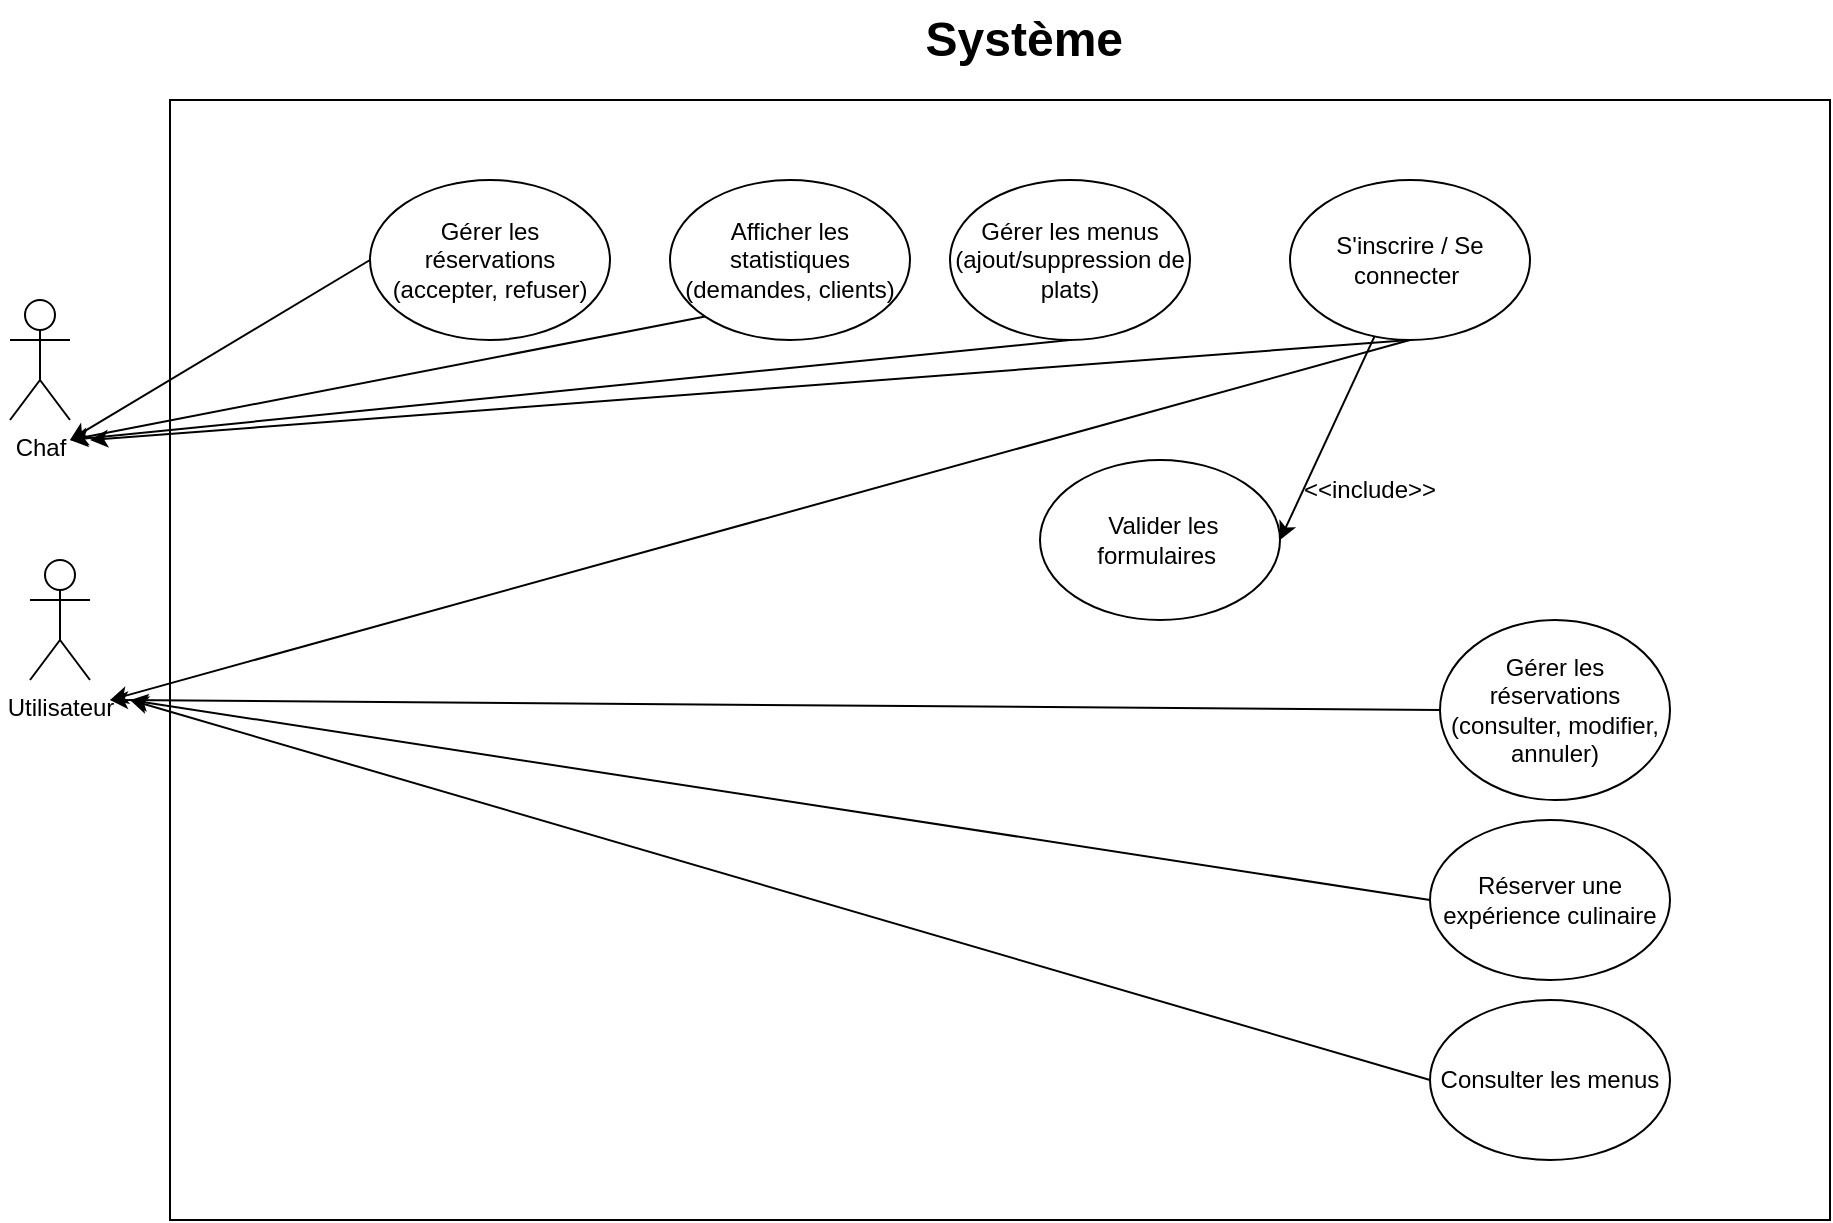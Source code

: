 <mxfile>
    <diagram id="TuyZSwtCGOHhWqjR50Bs" name="Page-1">
        <mxGraphModel dx="1047" dy="1862" grid="1" gridSize="10" guides="1" tooltips="1" connect="1" arrows="1" fold="1" page="1" pageScale="1" pageWidth="850" pageHeight="1100" math="0" shadow="0">
            <root>
                <mxCell id="0"/>
                <mxCell id="1" parent="0"/>
                <mxCell id="2" value="Chaf" style="shape=umlActor;verticalLabelPosition=bottom;verticalAlign=top;html=1;outlineConnect=0;" vertex="1" parent="1">
                    <mxGeometry x="40" y="140" width="30" height="60" as="geometry"/>
                </mxCell>
                <mxCell id="3" value="&amp;nbsp;Utilisateur&amp;nbsp;" style="shape=umlActor;verticalLabelPosition=bottom;verticalAlign=top;html=1;outlineConnect=0;" vertex="1" parent="1">
                    <mxGeometry x="50" y="270" width="30" height="60" as="geometry"/>
                </mxCell>
                <mxCell id="4" value="" style="rounded=0;whiteSpace=wrap;html=1;" vertex="1" parent="1">
                    <mxGeometry x="120" y="40" width="830" height="560" as="geometry"/>
                </mxCell>
                <mxCell id="7" value="Système&amp;nbsp;" style="text;strokeColor=none;fillColor=none;html=1;fontSize=24;fontStyle=1;verticalAlign=middle;align=center;" vertex="1" parent="1">
                    <mxGeometry x="500" y="-10" width="100" height="40" as="geometry"/>
                </mxCell>
                <mxCell id="25" style="edgeStyle=none;html=1;exitX=0.5;exitY=1;exitDx=0;exitDy=0;" edge="1" parent="1" source="9">
                    <mxGeometry relative="1" as="geometry">
                        <mxPoint x="80" y="210" as="targetPoint"/>
                    </mxGeometry>
                </mxCell>
                <mxCell id="35" style="edgeStyle=none;html=1;entryX=1;entryY=0.5;entryDx=0;entryDy=0;" edge="1" parent="1" source="9" target="34">
                    <mxGeometry relative="1" as="geometry"/>
                </mxCell>
                <mxCell id="9" value="S'inscrire / Se connecter&amp;nbsp;" style="ellipse;whiteSpace=wrap;html=1;" vertex="1" parent="1">
                    <mxGeometry x="680" y="80" width="120" height="80" as="geometry"/>
                </mxCell>
                <mxCell id="23" style="edgeStyle=none;html=1;exitX=0;exitY=0.5;exitDx=0;exitDy=0;" edge="1" parent="1" source="10">
                    <mxGeometry relative="1" as="geometry">
                        <mxPoint x="70" y="210" as="targetPoint"/>
                    </mxGeometry>
                </mxCell>
                <mxCell id="10" value="Gérer les réservations (accepter, refuser)" style="ellipse;whiteSpace=wrap;html=1;" vertex="1" parent="1">
                    <mxGeometry x="220" y="80" width="120" height="80" as="geometry"/>
                </mxCell>
                <mxCell id="24" style="edgeStyle=none;html=1;exitX=0.5;exitY=1;exitDx=0;exitDy=0;" edge="1" parent="1" source="12">
                    <mxGeometry relative="1" as="geometry">
                        <mxPoint x="70" y="210" as="targetPoint"/>
                    </mxGeometry>
                </mxCell>
                <mxCell id="12" value="Gérer les menus (ajout/suppression de plats)" style="ellipse;whiteSpace=wrap;html=1;" vertex="1" parent="1">
                    <mxGeometry x="510" y="80" width="120" height="80" as="geometry"/>
                </mxCell>
                <mxCell id="22" style="edgeStyle=none;html=1;exitX=0;exitY=1;exitDx=0;exitDy=0;" edge="1" parent="1" source="13">
                    <mxGeometry relative="1" as="geometry">
                        <mxPoint x="70" y="210" as="targetPoint"/>
                    </mxGeometry>
                </mxCell>
                <mxCell id="26" style="edgeStyle=none;html=1;exitX=0.5;exitY=1;exitDx=0;exitDy=0;" edge="1" parent="1" source="9">
                    <mxGeometry relative="1" as="geometry">
                        <mxPoint x="90" y="340" as="targetPoint"/>
                        <mxPoint x="730" y="240" as="sourcePoint"/>
                    </mxGeometry>
                </mxCell>
                <mxCell id="13" value="Afficher les statistiques (demandes, clients)" style="ellipse;whiteSpace=wrap;html=1;" vertex="1" parent="1">
                    <mxGeometry x="370" y="80" width="120" height="80" as="geometry"/>
                </mxCell>
                <mxCell id="33" style="edgeStyle=none;html=1;exitX=0;exitY=0.5;exitDx=0;exitDy=0;" edge="1" parent="1" source="27">
                    <mxGeometry relative="1" as="geometry">
                        <mxPoint x="100" y="340" as="targetPoint"/>
                    </mxGeometry>
                </mxCell>
                <mxCell id="27" value="Consulter les menus" style="ellipse;whiteSpace=wrap;html=1;" vertex="1" parent="1">
                    <mxGeometry x="750" y="490" width="120" height="80" as="geometry"/>
                </mxCell>
                <mxCell id="31" style="edgeStyle=none;html=1;exitX=0;exitY=0.5;exitDx=0;exitDy=0;" edge="1" parent="1" source="28">
                    <mxGeometry relative="1" as="geometry">
                        <mxPoint x="100" y="340" as="targetPoint"/>
                    </mxGeometry>
                </mxCell>
                <mxCell id="28" value="Réserver une expérience culinaire" style="ellipse;whiteSpace=wrap;html=1;" vertex="1" parent="1">
                    <mxGeometry x="750" y="400" width="120" height="80" as="geometry"/>
                </mxCell>
                <mxCell id="30" style="edgeStyle=none;html=1;exitX=0;exitY=0.5;exitDx=0;exitDy=0;" edge="1" parent="1" source="29">
                    <mxGeometry relative="1" as="geometry">
                        <mxPoint x="90" y="340" as="targetPoint"/>
                    </mxGeometry>
                </mxCell>
                <mxCell id="29" value="Gérer les réservations (consulter, modifier, annuler)" style="ellipse;whiteSpace=wrap;html=1;" vertex="1" parent="1">
                    <mxGeometry x="755" y="300" width="115" height="90" as="geometry"/>
                </mxCell>
                <mxCell id="34" value="&amp;nbsp;Valider les formulaires&amp;nbsp;" style="ellipse;whiteSpace=wrap;html=1;" vertex="1" parent="1">
                    <mxGeometry x="555" y="220" width="120" height="80" as="geometry"/>
                </mxCell>
                <mxCell id="39" value="&amp;lt;&amp;lt;include&amp;gt;&amp;gt;" style="text;html=1;strokeColor=none;fillColor=none;align=center;verticalAlign=middle;whiteSpace=wrap;rounded=0;rotation=0;" vertex="1" parent="1">
                    <mxGeometry x="690" y="220" width="60" height="30" as="geometry"/>
                </mxCell>
            </root>
        </mxGraphModel>
    </diagram>
</mxfile>